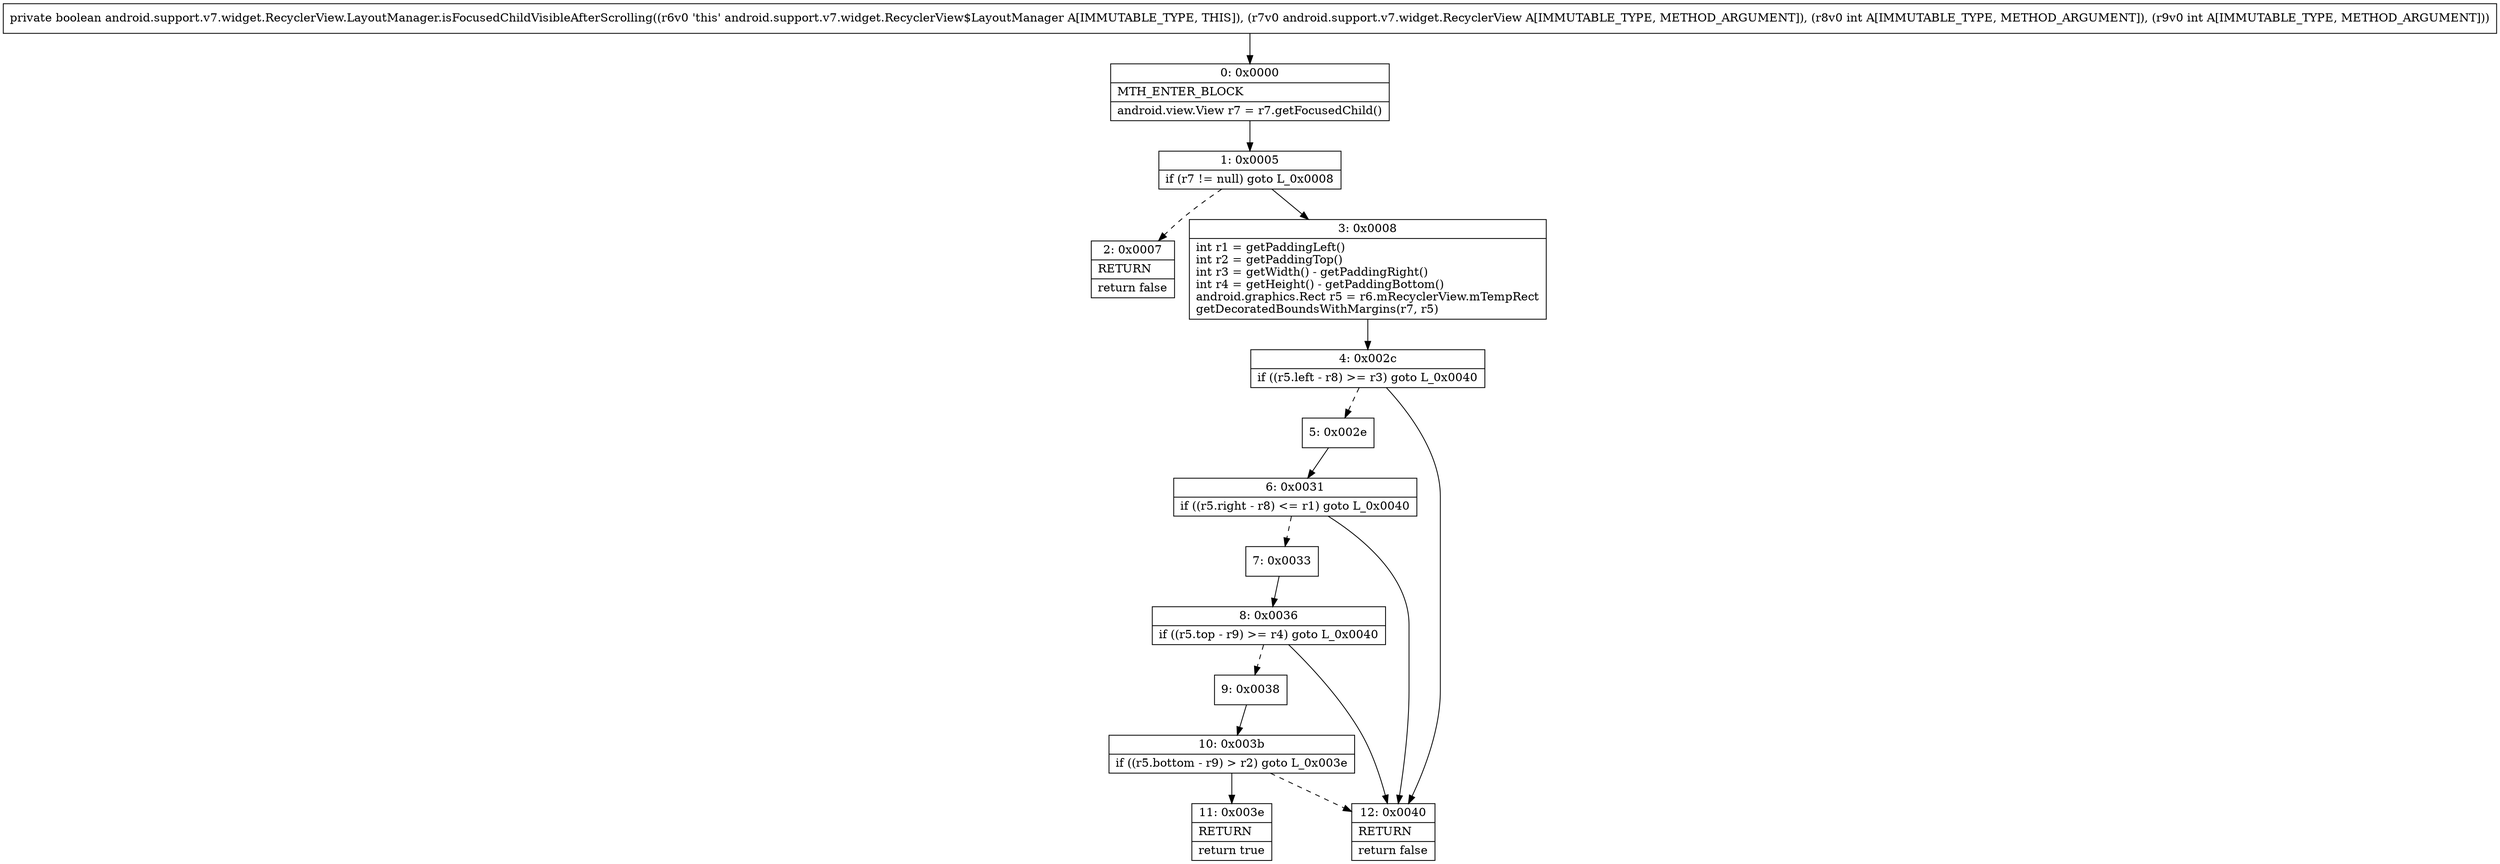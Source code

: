digraph "CFG forandroid.support.v7.widget.RecyclerView.LayoutManager.isFocusedChildVisibleAfterScrolling(Landroid\/support\/v7\/widget\/RecyclerView;II)Z" {
Node_0 [shape=record,label="{0\:\ 0x0000|MTH_ENTER_BLOCK\l|android.view.View r7 = r7.getFocusedChild()\l}"];
Node_1 [shape=record,label="{1\:\ 0x0005|if (r7 != null) goto L_0x0008\l}"];
Node_2 [shape=record,label="{2\:\ 0x0007|RETURN\l|return false\l}"];
Node_3 [shape=record,label="{3\:\ 0x0008|int r1 = getPaddingLeft()\lint r2 = getPaddingTop()\lint r3 = getWidth() \- getPaddingRight()\lint r4 = getHeight() \- getPaddingBottom()\landroid.graphics.Rect r5 = r6.mRecyclerView.mTempRect\lgetDecoratedBoundsWithMargins(r7, r5)\l}"];
Node_4 [shape=record,label="{4\:\ 0x002c|if ((r5.left \- r8) \>= r3) goto L_0x0040\l}"];
Node_5 [shape=record,label="{5\:\ 0x002e}"];
Node_6 [shape=record,label="{6\:\ 0x0031|if ((r5.right \- r8) \<= r1) goto L_0x0040\l}"];
Node_7 [shape=record,label="{7\:\ 0x0033}"];
Node_8 [shape=record,label="{8\:\ 0x0036|if ((r5.top \- r9) \>= r4) goto L_0x0040\l}"];
Node_9 [shape=record,label="{9\:\ 0x0038}"];
Node_10 [shape=record,label="{10\:\ 0x003b|if ((r5.bottom \- r9) \> r2) goto L_0x003e\l}"];
Node_11 [shape=record,label="{11\:\ 0x003e|RETURN\l|return true\l}"];
Node_12 [shape=record,label="{12\:\ 0x0040|RETURN\l|return false\l}"];
MethodNode[shape=record,label="{private boolean android.support.v7.widget.RecyclerView.LayoutManager.isFocusedChildVisibleAfterScrolling((r6v0 'this' android.support.v7.widget.RecyclerView$LayoutManager A[IMMUTABLE_TYPE, THIS]), (r7v0 android.support.v7.widget.RecyclerView A[IMMUTABLE_TYPE, METHOD_ARGUMENT]), (r8v0 int A[IMMUTABLE_TYPE, METHOD_ARGUMENT]), (r9v0 int A[IMMUTABLE_TYPE, METHOD_ARGUMENT])) }"];
MethodNode -> Node_0;
Node_0 -> Node_1;
Node_1 -> Node_2[style=dashed];
Node_1 -> Node_3;
Node_3 -> Node_4;
Node_4 -> Node_5[style=dashed];
Node_4 -> Node_12;
Node_5 -> Node_6;
Node_6 -> Node_7[style=dashed];
Node_6 -> Node_12;
Node_7 -> Node_8;
Node_8 -> Node_9[style=dashed];
Node_8 -> Node_12;
Node_9 -> Node_10;
Node_10 -> Node_11;
Node_10 -> Node_12[style=dashed];
}

